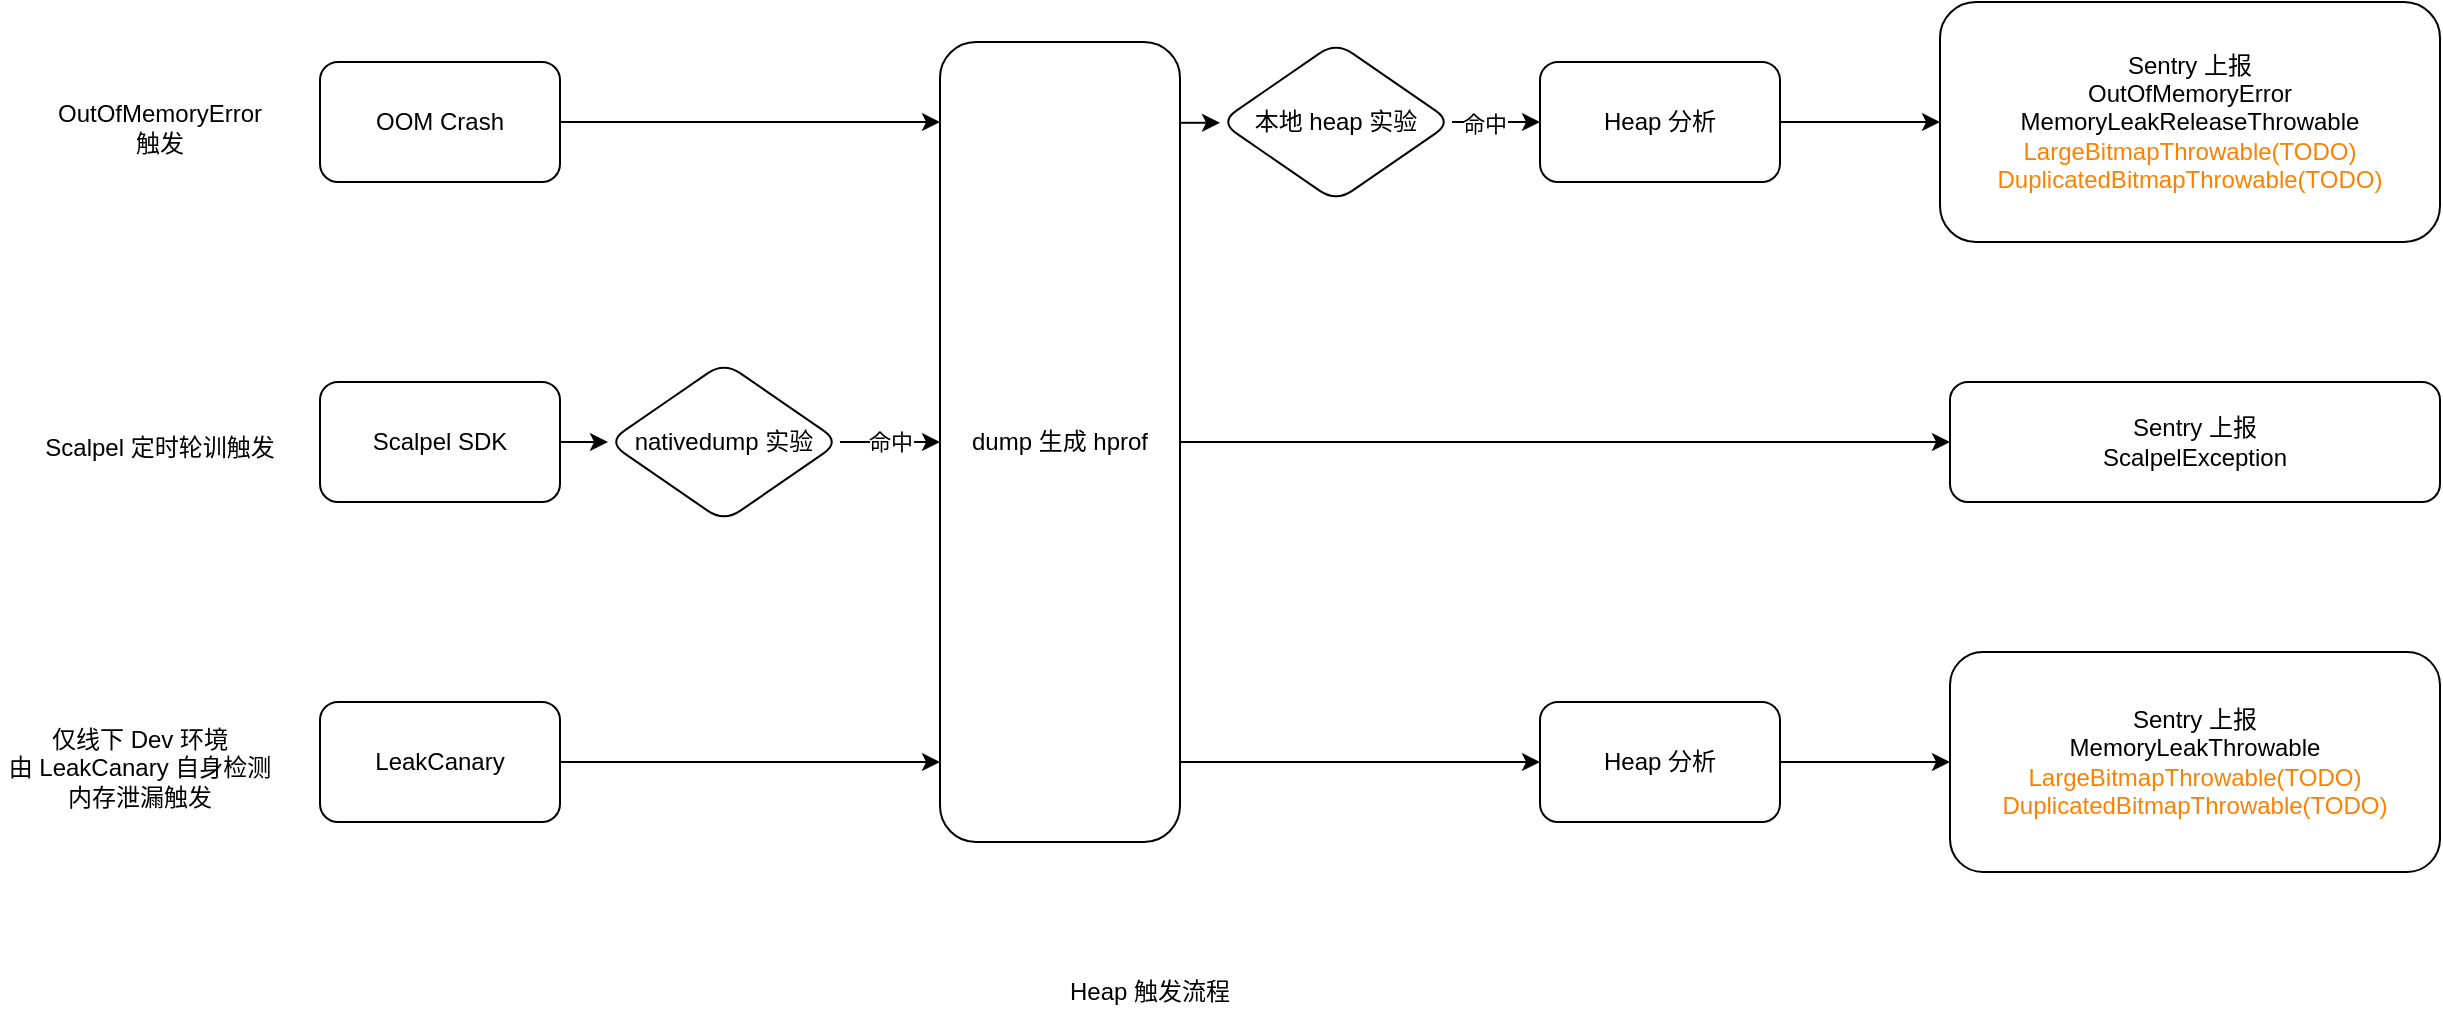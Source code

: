 <mxfile version="21.0.2" type="device" pages="2"><diagram name="第 1 页" id="7bmh2rZkKuj7IO0ExNuJ"><mxGraphModel dx="1434" dy="805" grid="1" gridSize="10" guides="1" tooltips="1" connect="1" arrows="1" fold="1" page="1" pageScale="1" pageWidth="2336" pageHeight="1654" math="0" shadow="0"><root><mxCell id="0"/><mxCell id="1" parent="0"/><mxCell id="1Rp2qpRWLT6DXFdInhKc-29" style="edgeStyle=orthogonalEdgeStyle;rounded=0;orthogonalLoop=1;jettySize=auto;html=1;exitX=1;exitY=0.5;exitDx=0;exitDy=0;entryX=0;entryY=0.1;entryDx=0;entryDy=0;entryPerimeter=0;" edge="1" parent="1" source="1Rp2qpRWLT6DXFdInhKc-1" target="1Rp2qpRWLT6DXFdInhKc-2"><mxGeometry relative="1" as="geometry"/></mxCell><mxCell id="1Rp2qpRWLT6DXFdInhKc-1" value="OOM Crash" style="rounded=1;whiteSpace=wrap;html=1;" vertex="1" parent="1"><mxGeometry x="240" y="130" width="120" height="60" as="geometry"/></mxCell><mxCell id="1Rp2qpRWLT6DXFdInhKc-54" value="" style="edgeStyle=orthogonalEdgeStyle;rounded=0;orthogonalLoop=1;jettySize=auto;html=1;" edge="1" parent="1" source="1Rp2qpRWLT6DXFdInhKc-2" target="1Rp2qpRWLT6DXFdInhKc-53"><mxGeometry relative="1" as="geometry"/></mxCell><mxCell id="1Rp2qpRWLT6DXFdInhKc-2" value="dump 生成 hprof" style="whiteSpace=wrap;html=1;rounded=1;" vertex="1" parent="1"><mxGeometry x="550" y="120" width="120" height="400" as="geometry"/></mxCell><mxCell id="1Rp2qpRWLT6DXFdInhKc-26" value="" style="edgeStyle=orthogonalEdgeStyle;rounded=0;orthogonalLoop=1;jettySize=auto;html=1;" edge="1" parent="1" source="1Rp2qpRWLT6DXFdInhKc-4" target="1Rp2qpRWLT6DXFdInhKc-25"><mxGeometry relative="1" as="geometry"/></mxCell><mxCell id="1Rp2qpRWLT6DXFdInhKc-4" value="Scalpel SDK" style="rounded=1;whiteSpace=wrap;html=1;" vertex="1" parent="1"><mxGeometry x="240" y="290" width="120" height="60" as="geometry"/></mxCell><mxCell id="1Rp2qpRWLT6DXFdInhKc-16" style="edgeStyle=orthogonalEdgeStyle;rounded=0;orthogonalLoop=1;jettySize=auto;html=1;exitX=1;exitY=0.5;exitDx=0;exitDy=0;" edge="1" parent="1" source="1Rp2qpRWLT6DXFdInhKc-6"><mxGeometry relative="1" as="geometry"><mxPoint x="550" y="480" as="targetPoint"/><Array as="points"><mxPoint x="550" y="480"/></Array></mxGeometry></mxCell><mxCell id="1Rp2qpRWLT6DXFdInhKc-6" value="LeakCanary" style="rounded=1;whiteSpace=wrap;html=1;" vertex="1" parent="1"><mxGeometry x="240" y="450" width="120" height="60" as="geometry"/></mxCell><mxCell id="1Rp2qpRWLT6DXFdInhKc-12" value="仅线下 Dev 环境&lt;br&gt;由 LeakCanary 自身检测内存泄漏触发" style="text;html=1;strokeColor=none;fillColor=none;align=center;verticalAlign=middle;whiteSpace=wrap;rounded=0;" vertex="1" parent="1"><mxGeometry x="80" y="450" width="140" height="65" as="geometry"/></mxCell><mxCell id="1Rp2qpRWLT6DXFdInhKc-17" value="Scalpel 定时轮训触发" style="text;html=1;strokeColor=none;fillColor=none;align=center;verticalAlign=middle;whiteSpace=wrap;rounded=0;" vertex="1" parent="1"><mxGeometry x="90" y="290" width="140" height="65" as="geometry"/></mxCell><mxCell id="1Rp2qpRWLT6DXFdInhKc-18" value="OutOfMemoryError&lt;br&gt;触发" style="text;html=1;strokeColor=none;fillColor=none;align=center;verticalAlign=middle;whiteSpace=wrap;rounded=0;" vertex="1" parent="1"><mxGeometry x="90" y="130" width="140" height="65" as="geometry"/></mxCell><mxCell id="1Rp2qpRWLT6DXFdInhKc-27" value="命中" style="edgeStyle=orthogonalEdgeStyle;rounded=0;orthogonalLoop=1;jettySize=auto;html=1;entryX=0;entryY=0.5;entryDx=0;entryDy=0;" edge="1" parent="1" source="1Rp2qpRWLT6DXFdInhKc-25" target="1Rp2qpRWLT6DXFdInhKc-2"><mxGeometry relative="1" as="geometry"/></mxCell><mxCell id="1Rp2qpRWLT6DXFdInhKc-25" value="nativedump 实验" style="rhombus;whiteSpace=wrap;html=1;rounded=1;" vertex="1" parent="1"><mxGeometry x="384" y="280" width="116" height="80" as="geometry"/></mxCell><mxCell id="1Rp2qpRWLT6DXFdInhKc-32" style="edgeStyle=orthogonalEdgeStyle;rounded=0;orthogonalLoop=1;jettySize=auto;html=1;exitX=1;exitY=0.101;exitDx=0;exitDy=0;entryX=0;entryY=0.5;entryDx=0;entryDy=0;exitPerimeter=0;" edge="1" parent="1" source="1Rp2qpRWLT6DXFdInhKc-2" target="1Rp2qpRWLT6DXFdInhKc-31"><mxGeometry relative="1" as="geometry"/></mxCell><mxCell id="1Rp2qpRWLT6DXFdInhKc-34" value="" style="edgeStyle=orthogonalEdgeStyle;rounded=0;orthogonalLoop=1;jettySize=auto;html=1;entryX=0;entryY=0.5;entryDx=0;entryDy=0;" edge="1" parent="1" source="1Rp2qpRWLT6DXFdInhKc-31" target="1Rp2qpRWLT6DXFdInhKc-49"><mxGeometry relative="1" as="geometry"><mxPoint x="904" y="160" as="targetPoint"/><Array as="points"/></mxGeometry></mxCell><mxCell id="1Rp2qpRWLT6DXFdInhKc-35" value="命中" style="edgeLabel;html=1;align=center;verticalAlign=middle;resizable=0;points=[];" vertex="1" connectable="0" parent="1Rp2qpRWLT6DXFdInhKc-34"><mxGeometry x="-0.282" relative="1" as="geometry"><mxPoint y="1" as="offset"/></mxGeometry></mxCell><mxCell id="1Rp2qpRWLT6DXFdInhKc-31" value="本地 heap 实验" style="rhombus;whiteSpace=wrap;html=1;rounded=1;" vertex="1" parent="1"><mxGeometry x="690" y="120" width="116" height="80" as="geometry"/></mxCell><mxCell id="1Rp2qpRWLT6DXFdInhKc-37" style="edgeStyle=orthogonalEdgeStyle;rounded=0;orthogonalLoop=1;jettySize=auto;html=1;entryX=0;entryY=0.5;entryDx=0;entryDy=0;" edge="1" parent="1" source="1Rp2qpRWLT6DXFdInhKc-2" target="1Rp2qpRWLT6DXFdInhKc-52"><mxGeometry relative="1" as="geometry"><mxPoint x="673" y="479.5" as="sourcePoint"/><mxPoint x="904" y="480.4" as="targetPoint"/><Array as="points"><mxPoint x="710" y="480"/><mxPoint x="710" y="480"/></Array></mxGeometry></mxCell><mxCell id="1Rp2qpRWLT6DXFdInhKc-56" value="" style="edgeStyle=orthogonalEdgeStyle;rounded=0;orthogonalLoop=1;jettySize=auto;html=1;" edge="1" parent="1" source="1Rp2qpRWLT6DXFdInhKc-49" target="1Rp2qpRWLT6DXFdInhKc-55"><mxGeometry relative="1" as="geometry"/></mxCell><mxCell id="1Rp2qpRWLT6DXFdInhKc-49" value="Heap 分析" style="rounded=1;whiteSpace=wrap;html=1;" vertex="1" parent="1"><mxGeometry x="850" y="130" width="120" height="60" as="geometry"/></mxCell><mxCell id="1Rp2qpRWLT6DXFdInhKc-59" value="" style="edgeStyle=orthogonalEdgeStyle;rounded=0;orthogonalLoop=1;jettySize=auto;html=1;" edge="1" parent="1" source="1Rp2qpRWLT6DXFdInhKc-52" target="1Rp2qpRWLT6DXFdInhKc-58"><mxGeometry relative="1" as="geometry"/></mxCell><mxCell id="1Rp2qpRWLT6DXFdInhKc-52" value="Heap 分析" style="rounded=1;whiteSpace=wrap;html=1;" vertex="1" parent="1"><mxGeometry x="850" y="450" width="120" height="60" as="geometry"/></mxCell><mxCell id="1Rp2qpRWLT6DXFdInhKc-53" value="Sentry 上报&lt;br&gt;ScalpelException" style="whiteSpace=wrap;html=1;rounded=1;" vertex="1" parent="1"><mxGeometry x="1055" y="290" width="245" height="60" as="geometry"/></mxCell><mxCell id="1Rp2qpRWLT6DXFdInhKc-55" value="Sentry 上报&lt;br&gt;OutOfMemoryError&lt;br&gt;MemoryLeakReleaseThrowable&lt;br&gt;&lt;font color=&quot;#ff8000&quot;&gt;LargeBitmapThrowable(TODO)&lt;br&gt;DuplicatedBitmapThrowable(TODO)&lt;/font&gt;" style="whiteSpace=wrap;html=1;rounded=1;" vertex="1" parent="1"><mxGeometry x="1050" y="100" width="250" height="120" as="geometry"/></mxCell><mxCell id="1Rp2qpRWLT6DXFdInhKc-58" value="Sentry 上报&lt;br&gt;MemoryLeakThrowable&lt;br&gt;&lt;font color=&quot;#ff8000&quot;&gt;LargeBitmapThrowable(TODO)&lt;br style=&quot;border-color: var(--border-color);&quot;&gt;&lt;/font&gt;&lt;span style=&quot;color: rgb(255, 128, 0);&quot;&gt;DuplicatedBitmapThrowable(TODO)&lt;/span&gt;" style="whiteSpace=wrap;html=1;rounded=1;" vertex="1" parent="1"><mxGeometry x="1055" y="425" width="245" height="110" as="geometry"/></mxCell><mxCell id="svpvyWucTDHeDAnhMil0-3" value="Heap 触发流程" style="text;html=1;strokeColor=none;fillColor=none;align=center;verticalAlign=middle;whiteSpace=wrap;rounded=0;" vertex="1" parent="1"><mxGeometry x="570" y="580" width="170" height="30" as="geometry"/></mxCell></root></mxGraphModel></diagram><diagram id="z9hP3NlXFeSsuSqFnvoP" name="第 2 页"><mxGraphModel dx="1434" dy="805" grid="1" gridSize="10" guides="1" tooltips="1" connect="1" arrows="1" fold="1" page="1" pageScale="1" pageWidth="2336" pageHeight="1654" math="0" shadow="0"><root><mxCell id="0"/><mxCell id="1" parent="0"/><mxCell id="7OF5ijq6UpTKtAWTWqbu-3" value="" style="edgeStyle=orthogonalEdgeStyle;rounded=0;orthogonalLoop=1;jettySize=auto;html=1;" edge="1" parent="1" source="7OF5ijq6UpTKtAWTWqbu-1" target="7OF5ijq6UpTKtAWTWqbu-2"><mxGeometry relative="1" as="geometry"/></mxCell><mxCell id="7OF5ijq6UpTKtAWTWqbu-1" value="start analysis" style="rounded=1;whiteSpace=wrap;html=1;" vertex="1" parent="1"><mxGeometry x="210" y="447.5" width="120" height="60" as="geometry"/></mxCell><mxCell id="7OF5ijq6UpTKtAWTWqbu-7" value="" style="edgeStyle=orthogonalEdgeStyle;rounded=0;orthogonalLoop=1;jettySize=auto;html=1;" edge="1" parent="1" source="7OF5ijq6UpTKtAWTWqbu-2" target="7OF5ijq6UpTKtAWTWqbu-6"><mxGeometry relative="1" as="geometry"/></mxCell><mxCell id="7OF5ijq6UpTKtAWTWqbu-2" value="build heap graph" style="whiteSpace=wrap;html=1;rounded=1;" vertex="1" parent="1"><mxGeometry x="400" y="447.5" width="120" height="60" as="geometry"/></mxCell><mxCell id="7OF5ijq6UpTKtAWTWqbu-17" value="Find Activity Leaks" style="text;html=1;strokeColor=none;fillColor=none;align=center;verticalAlign=middle;whiteSpace=wrap;rounded=0;" vertex="1" parent="1"><mxGeometry x="627.5" y="680" width="110" height="30" as="geometry"/></mxCell><mxCell id="7OF5ijq6UpTKtAWTWqbu-27" style="edgeStyle=orthogonalEdgeStyle;rounded=0;orthogonalLoop=1;jettySize=auto;html=1;" edge="1" parent="1" source="7OF5ijq6UpTKtAWTWqbu-6"><mxGeometry relative="1" as="geometry"><mxPoint x="860" y="477.5" as="targetPoint"/></mxGeometry></mxCell><mxCell id="7OF5ijq6UpTKtAWTWqbu-6" value="" style="whiteSpace=wrap;html=1;rounded=1;dashed=1;dashPattern=8 8;" vertex="1" parent="1"><mxGeometry x="597.5" y="290" width="180" height="375" as="geometry"/></mxCell><mxCell id="7OF5ijq6UpTKtAWTWqbu-19" value="count &amp;gt;= config.activityCount" style="rhombus;whiteSpace=wrap;html=1;rounded=1;" vertex="1" parent="7OF5ijq6UpTKtAWTWqbu-6"><mxGeometry x="13.75" y="190" width="147.5" height="80" as="geometry"/></mxCell><mxCell id="7OF5ijq6UpTKtAWTWqbu-14" value="Activity Leak" style="rounded=1;whiteSpace=wrap;html=1;" vertex="1" parent="7OF5ijq6UpTKtAWTWqbu-6"><mxGeometry x="32.5" y="320" width="110" height="30" as="geometry"/></mxCell><mxCell id="7OF5ijq6UpTKtAWTWqbu-21" style="edgeStyle=orthogonalEdgeStyle;rounded=0;orthogonalLoop=1;jettySize=auto;html=1;" edge="1" parent="7OF5ijq6UpTKtAWTWqbu-6" source="7OF5ijq6UpTKtAWTWqbu-19" target="7OF5ijq6UpTKtAWTWqbu-14"><mxGeometry relative="1" as="geometry"/></mxCell><mxCell id="7OF5ijq6UpTKtAWTWqbu-23" value="yes" style="edgeStyle=orthogonalEdgeStyle;rounded=0;orthogonalLoop=1;jettySize=auto;html=1;" edge="1" parent="7OF5ijq6UpTKtAWTWqbu-6" source="7OF5ijq6UpTKtAWTWqbu-19" target="7OF5ijq6UpTKtAWTWqbu-14"><mxGeometry relative="1" as="geometry"/></mxCell><mxCell id="7OF5ijq6UpTKtAWTWqbu-8" value="Activity Instance" style="rounded=1;whiteSpace=wrap;html=1;" vertex="1" parent="1"><mxGeometry x="630" y="315" width="110" height="30" as="geometry"/></mxCell><mxCell id="7OF5ijq6UpTKtAWTWqbu-20" value="" style="edgeStyle=orthogonalEdgeStyle;rounded=0;orthogonalLoop=1;jettySize=auto;html=1;" edge="1" parent="1" source="7OF5ijq6UpTKtAWTWqbu-9" target="7OF5ijq6UpTKtAWTWqbu-19"><mxGeometry relative="1" as="geometry"/></mxCell><mxCell id="7OF5ijq6UpTKtAWTWqbu-33" value="yes" style="edgeLabel;html=1;align=center;verticalAlign=middle;resizable=0;points=[];" vertex="1" connectable="0" parent="7OF5ijq6UpTKtAWTWqbu-20"><mxGeometry x="-0.37" y="1" relative="1" as="geometry"><mxPoint y="2" as="offset"/></mxGeometry></mxCell><mxCell id="7OF5ijq6UpTKtAWTWqbu-9" value="finished || destroyed" style="rhombus;whiteSpace=wrap;html=1;rounded=1;" vertex="1" parent="1"><mxGeometry x="632.5" y="370" width="105" height="80" as="geometry"/></mxCell><mxCell id="7OF5ijq6UpTKtAWTWqbu-10" value="" style="edgeStyle=orthogonalEdgeStyle;rounded=0;orthogonalLoop=1;jettySize=auto;html=1;" edge="1" parent="1" source="7OF5ijq6UpTKtAWTWqbu-8" target="7OF5ijq6UpTKtAWTWqbu-9"><mxGeometry relative="1" as="geometry"/></mxCell><mxCell id="7OF5ijq6UpTKtAWTWqbu-58" style="edgeStyle=orthogonalEdgeStyle;rounded=0;orthogonalLoop=1;jettySize=auto;html=1;" edge="1" parent="1" source="7OF5ijq6UpTKtAWTWqbu-25" target="7OF5ijq6UpTKtAWTWqbu-1"><mxGeometry relative="1" as="geometry"/></mxCell><mxCell id="7OF5ijq6UpTKtAWTWqbu-59" value="fetch config" style="edgeLabel;html=1;align=center;verticalAlign=middle;resizable=0;points=[];" vertex="1" connectable="0" parent="7OF5ijq6UpTKtAWTWqbu-58"><mxGeometry x="-0.151" y="-3" relative="1" as="geometry"><mxPoint as="offset"/></mxGeometry></mxCell><mxCell id="7OF5ijq6UpTKtAWTWqbu-25" value="Config Center" style="ellipse;shape=cloud;whiteSpace=wrap;html=1;" vertex="1" parent="1"><mxGeometry x="210" y="265" width="120" height="80" as="geometry"/></mxCell><mxCell id="7OF5ijq6UpTKtAWTWqbu-72" style="edgeStyle=orthogonalEdgeStyle;rounded=0;orthogonalLoop=1;jettySize=auto;html=1;exitX=1;exitY=0.5;exitDx=0;exitDy=0;" edge="1" parent="1" source="7OF5ijq6UpTKtAWTWqbu-44"><mxGeometry relative="1" as="geometry"><mxPoint x="1160" y="478" as="targetPoint"/></mxGeometry></mxCell><mxCell id="7OF5ijq6UpTKtAWTWqbu-44" value="" style="whiteSpace=wrap;html=1;rounded=1;dashed=1;dashPattern=8 8;" vertex="1" parent="1"><mxGeometry x="860" y="290" width="220" height="375" as="geometry"/></mxCell><mxCell id="7OF5ijq6UpTKtAWTWqbu-46" value="Large Bitmap" style="rounded=1;whiteSpace=wrap;html=1;" vertex="1" parent="7OF5ijq6UpTKtAWTWqbu-44"><mxGeometry x="59.784" y="320" width="100.435" height="30" as="geometry"/></mxCell><mxCell id="7OF5ijq6UpTKtAWTWqbu-54" style="edgeStyle=orthogonalEdgeStyle;rounded=0;orthogonalLoop=1;jettySize=auto;html=1;entryX=0.5;entryY=0;entryDx=0;entryDy=0;" edge="1" parent="7OF5ijq6UpTKtAWTWqbu-44" source="7OF5ijq6UpTKtAWTWqbu-52" target="7OF5ijq6UpTKtAWTWqbu-46"><mxGeometry relative="1" as="geometry"/></mxCell><mxCell id="7OF5ijq6UpTKtAWTWqbu-55" value="yes" style="edgeLabel;html=1;align=center;verticalAlign=middle;resizable=0;points=[];" vertex="1" connectable="0" parent="7OF5ijq6UpTKtAWTWqbu-54"><mxGeometry x="-0.286" y="4" relative="1" as="geometry"><mxPoint x="-4" as="offset"/></mxGeometry></mxCell><mxCell id="7OF5ijq6UpTKtAWTWqbu-52" value="width * height &amp;gt;= config.largeBitmapThreshold" style="rhombus;whiteSpace=wrap;html=1;rounded=1;" vertex="1" parent="7OF5ijq6UpTKtAWTWqbu-44"><mxGeometry y="147.5" width="220" height="80" as="geometry"/></mxCell><mxCell id="7OF5ijq6UpTKtAWTWqbu-49" value="Bitmap Instance" style="rounded=1;whiteSpace=wrap;html=1;" vertex="1" parent="7OF5ijq6UpTKtAWTWqbu-44"><mxGeometry x="55" y="30" width="110" height="30" as="geometry"/></mxCell><mxCell id="7OF5ijq6UpTKtAWTWqbu-53" value="" style="edgeStyle=orthogonalEdgeStyle;rounded=0;orthogonalLoop=1;jettySize=auto;html=1;" edge="1" parent="7OF5ijq6UpTKtAWTWqbu-44" source="7OF5ijq6UpTKtAWTWqbu-49" target="7OF5ijq6UpTKtAWTWqbu-52"><mxGeometry relative="1" as="geometry"/></mxCell><mxCell id="7OF5ijq6UpTKtAWTWqbu-56" value="Find Large Bitmaps" style="text;html=1;strokeColor=none;fillColor=none;align=center;verticalAlign=middle;whiteSpace=wrap;rounded=0;" vertex="1" parent="1"><mxGeometry x="915" y="680" width="110" height="30" as="geometry"/></mxCell><mxCell id="7OF5ijq6UpTKtAWTWqbu-60" value="" style="whiteSpace=wrap;html=1;rounded=1;dashed=1;dashPattern=8 8;" vertex="1" parent="1"><mxGeometry x="1168" y="290" width="220" height="375" as="geometry"/></mxCell><mxCell id="7OF5ijq6UpTKtAWTWqbu-61" value="Duplicated Bitmap" style="rounded=1;whiteSpace=wrap;html=1;" vertex="1" parent="7OF5ijq6UpTKtAWTWqbu-60"><mxGeometry x="54.78" y="320" width="110.22" height="30" as="geometry"/></mxCell><mxCell id="7OF5ijq6UpTKtAWTWqbu-64" value="width * height &amp;gt;= config.dupBitmapThreshold" style="rhombus;whiteSpace=wrap;html=1;rounded=1;" vertex="1" parent="7OF5ijq6UpTKtAWTWqbu-60"><mxGeometry y="90" width="220" height="80" as="geometry"/></mxCell><mxCell id="7OF5ijq6UpTKtAWTWqbu-65" value="Bitmap Instance" style="rounded=1;whiteSpace=wrap;html=1;" vertex="1" parent="7OF5ijq6UpTKtAWTWqbu-60"><mxGeometry x="55" y="30" width="110" height="30" as="geometry"/></mxCell><mxCell id="7OF5ijq6UpTKtAWTWqbu-66" value="" style="edgeStyle=orthogonalEdgeStyle;rounded=0;orthogonalLoop=1;jettySize=auto;html=1;" edge="1" parent="7OF5ijq6UpTKtAWTWqbu-60" source="7OF5ijq6UpTKtAWTWqbu-65" target="7OF5ijq6UpTKtAWTWqbu-64"><mxGeometry relative="1" as="geometry"/></mxCell><mxCell id="7OF5ijq6UpTKtAWTWqbu-79" style="edgeStyle=orthogonalEdgeStyle;rounded=0;orthogonalLoop=1;jettySize=auto;html=1;exitX=0.5;exitY=1;exitDx=0;exitDy=0;entryX=0.5;entryY=0;entryDx=0;entryDy=0;" edge="1" parent="7OF5ijq6UpTKtAWTWqbu-60" source="7OF5ijq6UpTKtAWTWqbu-73" target="7OF5ijq6UpTKtAWTWqbu-61"><mxGeometry relative="1" as="geometry"/></mxCell><mxCell id="7OF5ijq6UpTKtAWTWqbu-73" value="count &amp;gt;= config.dupBitmapCount" style="rhombus;whiteSpace=wrap;html=1;rounded=1;" vertex="1" parent="7OF5ijq6UpTKtAWTWqbu-60"><mxGeometry x="10" y="200" width="200" height="80" as="geometry"/></mxCell><mxCell id="7OF5ijq6UpTKtAWTWqbu-74" value="" style="edgeStyle=orthogonalEdgeStyle;rounded=0;orthogonalLoop=1;jettySize=auto;html=1;" edge="1" parent="7OF5ijq6UpTKtAWTWqbu-60" source="7OF5ijq6UpTKtAWTWqbu-64" target="7OF5ijq6UpTKtAWTWqbu-73"><mxGeometry relative="1" as="geometry"/></mxCell><mxCell id="7OF5ijq6UpTKtAWTWqbu-67" value="Find Duplicated Bitmaps" style="text;html=1;strokeColor=none;fillColor=none;align=center;verticalAlign=middle;whiteSpace=wrap;rounded=0;" vertex="1" parent="1"><mxGeometry x="1210" y="680" width="147" height="30" as="geometry"/></mxCell><mxCell id="7OF5ijq6UpTKtAWTWqbu-81" value="Heap 分析流程" style="text;html=1;strokeColor=none;fillColor=none;align=center;verticalAlign=middle;whiteSpace=wrap;rounded=0;" vertex="1" parent="1"><mxGeometry x="700" y="760" width="190" height="30" as="geometry"/></mxCell></root></mxGraphModel></diagram></mxfile>